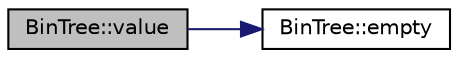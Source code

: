 digraph "BinTree::value"
{
 // INTERACTIVE_SVG=YES
 // LATEX_PDF_SIZE
  edge [fontname="Helvetica",fontsize="10",labelfontname="Helvetica",labelfontsize="10"];
  node [fontname="Helvetica",fontsize="10",shape=record];
  rankdir="LR";
  Node1 [label="BinTree::value",height=0.2,width=0.4,color="black", fillcolor="grey75", style="filled", fontcolor="black",tooltip=" "];
  Node1 -> Node2 [color="midnightblue",fontsize="10",style="solid",fontname="Helvetica"];
  Node2 [label="BinTree::empty",height=0.2,width=0.4,color="black", fillcolor="white", style="filled",URL="$class_bin_tree.html#a74cda259ba5c25b8ee38ed4dc33e4fad",tooltip=" "];
}
